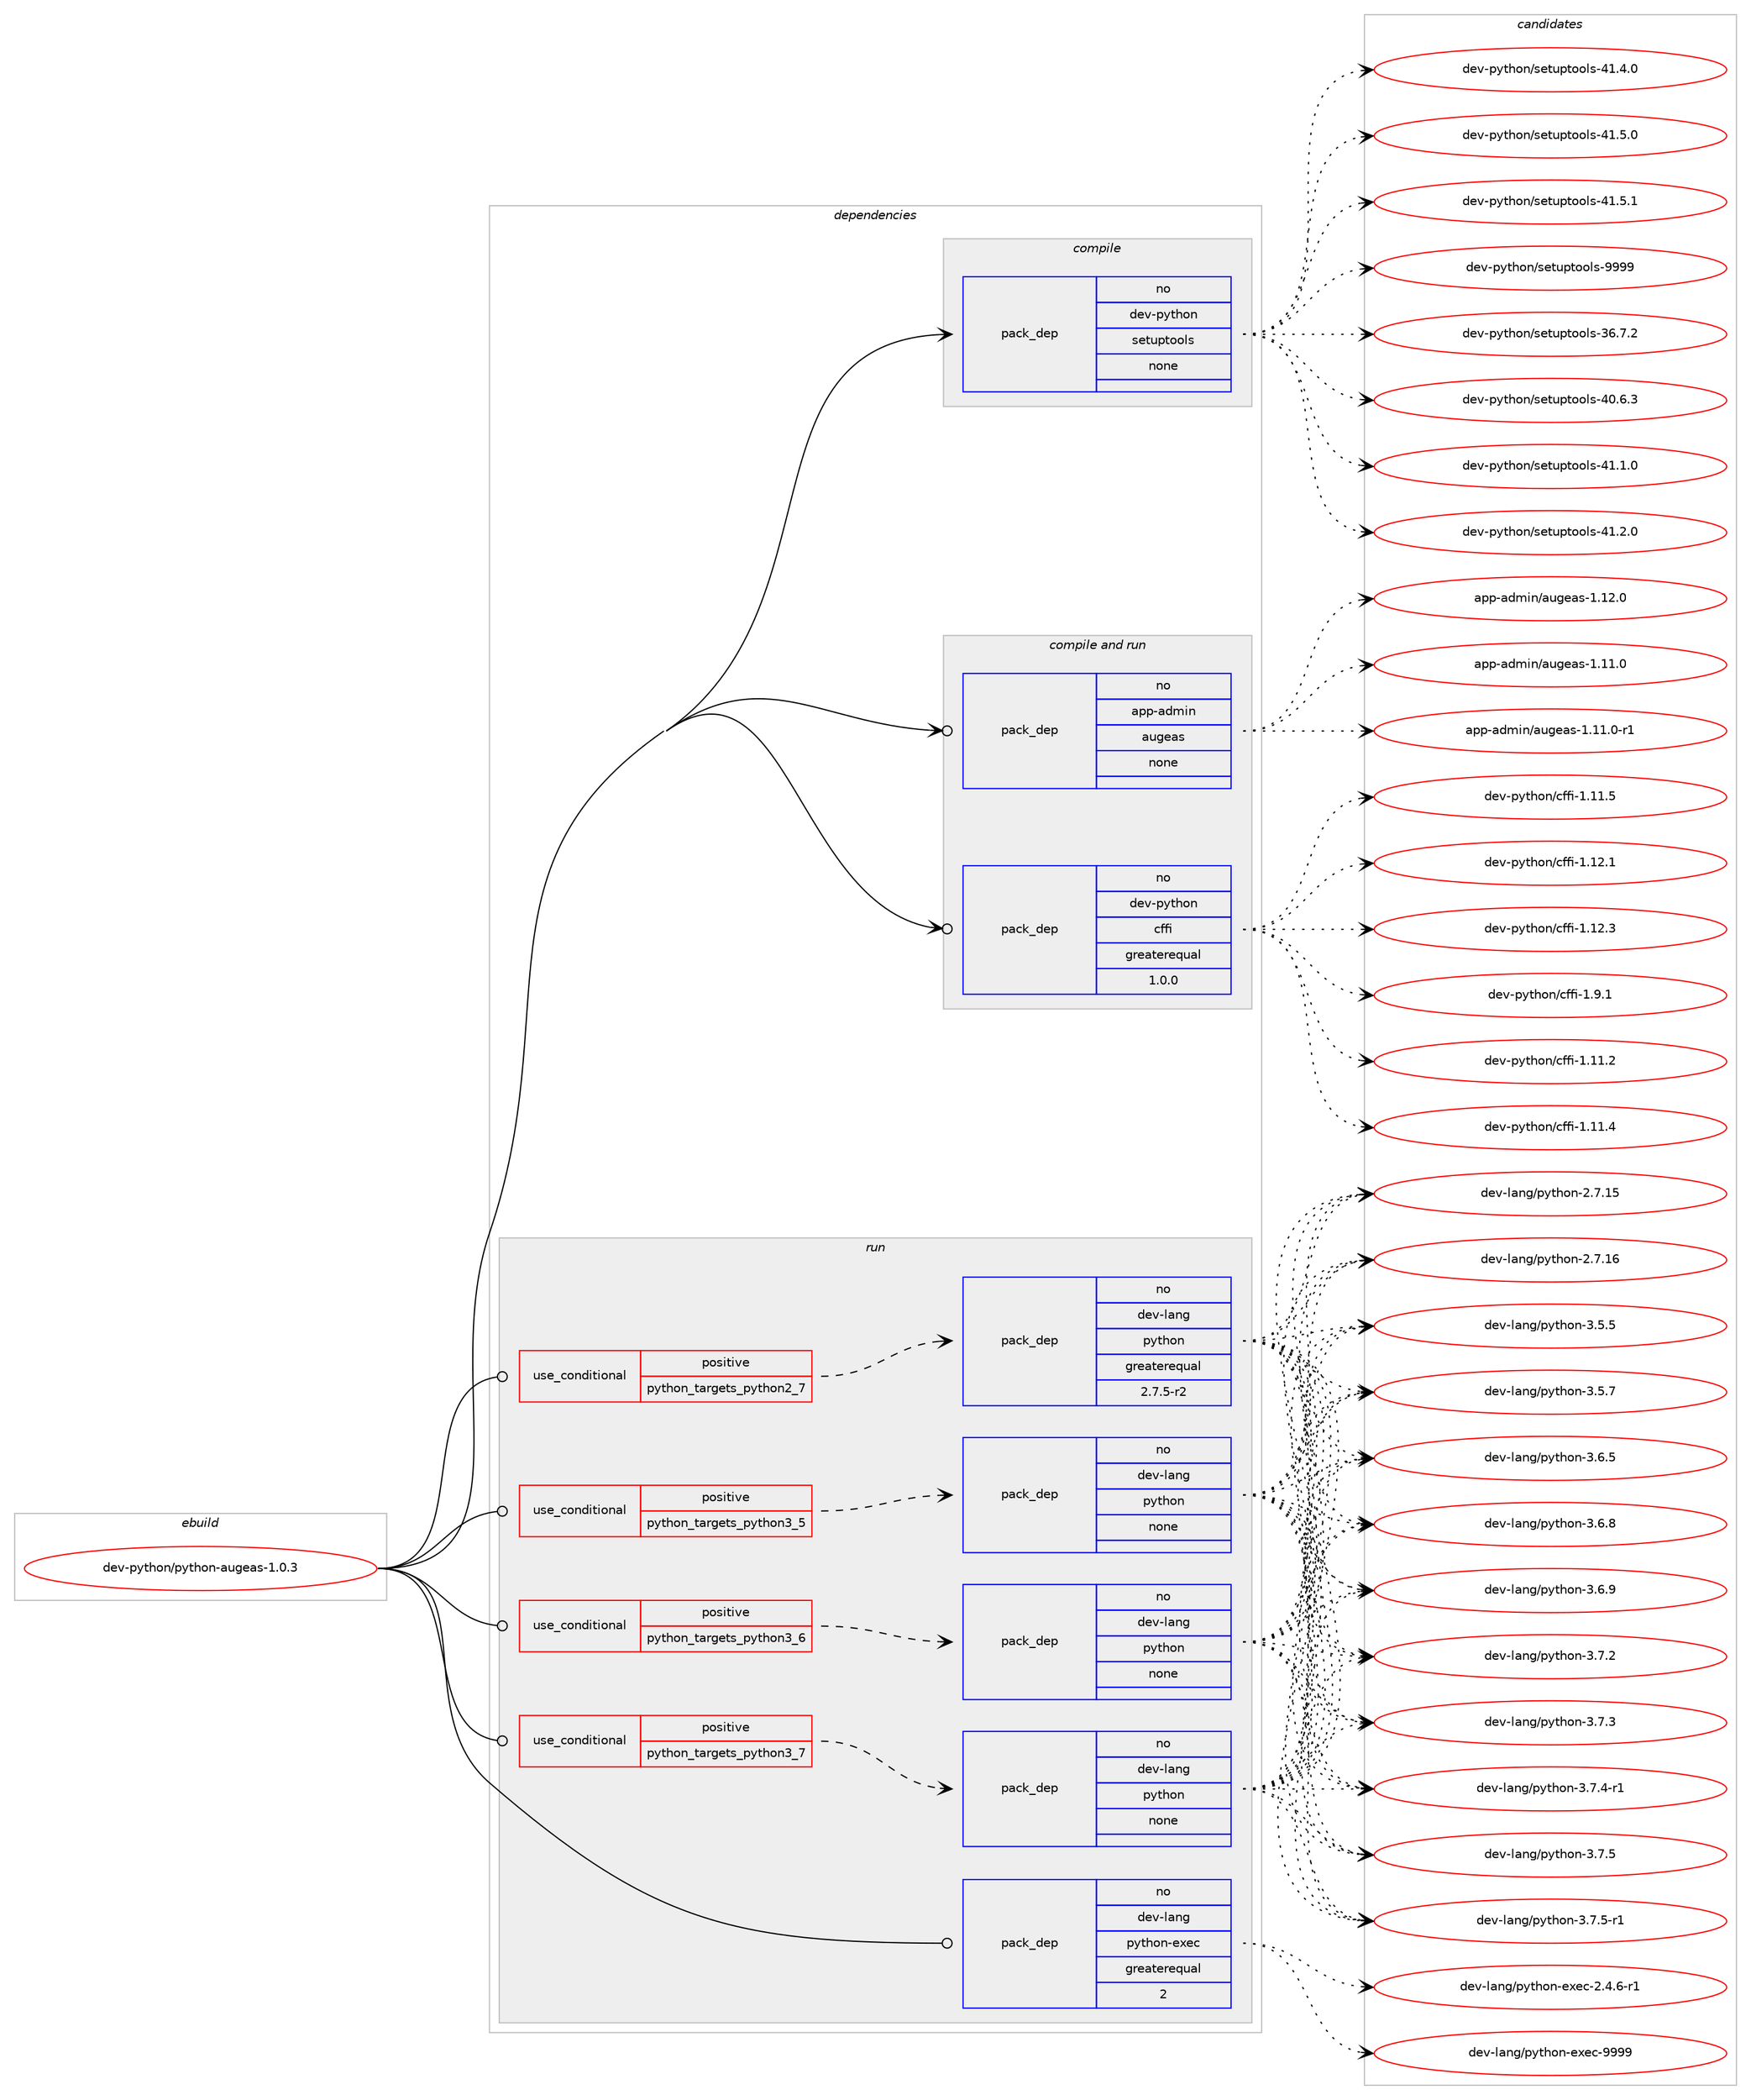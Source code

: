 digraph prolog {

# *************
# Graph options
# *************

newrank=true;
concentrate=true;
compound=true;
graph [rankdir=LR,fontname=Helvetica,fontsize=10,ranksep=1.5];#, ranksep=2.5, nodesep=0.2];
edge  [arrowhead=vee];
node  [fontname=Helvetica,fontsize=10];

# **********
# The ebuild
# **********

subgraph cluster_leftcol {
color=gray;
rank=same;
label=<<i>ebuild</i>>;
id [label="dev-python/python-augeas-1.0.3", color=red, width=4, href="../dev-python/python-augeas-1.0.3.svg"];
}

# ****************
# The dependencies
# ****************

subgraph cluster_midcol {
color=gray;
label=<<i>dependencies</i>>;
subgraph cluster_compile {
fillcolor="#eeeeee";
style=filled;
label=<<i>compile</i>>;
subgraph pack470969 {
dependency630110 [label=<<TABLE BORDER="0" CELLBORDER="1" CELLSPACING="0" CELLPADDING="4" WIDTH="220"><TR><TD ROWSPAN="6" CELLPADDING="30">pack_dep</TD></TR><TR><TD WIDTH="110">no</TD></TR><TR><TD>dev-python</TD></TR><TR><TD>setuptools</TD></TR><TR><TD>none</TD></TR><TR><TD></TD></TR></TABLE>>, shape=none, color=blue];
}
id:e -> dependency630110:w [weight=20,style="solid",arrowhead="vee"];
}
subgraph cluster_compileandrun {
fillcolor="#eeeeee";
style=filled;
label=<<i>compile and run</i>>;
subgraph pack470970 {
dependency630111 [label=<<TABLE BORDER="0" CELLBORDER="1" CELLSPACING="0" CELLPADDING="4" WIDTH="220"><TR><TD ROWSPAN="6" CELLPADDING="30">pack_dep</TD></TR><TR><TD WIDTH="110">no</TD></TR><TR><TD>app-admin</TD></TR><TR><TD>augeas</TD></TR><TR><TD>none</TD></TR><TR><TD></TD></TR></TABLE>>, shape=none, color=blue];
}
id:e -> dependency630111:w [weight=20,style="solid",arrowhead="odotvee"];
subgraph pack470971 {
dependency630112 [label=<<TABLE BORDER="0" CELLBORDER="1" CELLSPACING="0" CELLPADDING="4" WIDTH="220"><TR><TD ROWSPAN="6" CELLPADDING="30">pack_dep</TD></TR><TR><TD WIDTH="110">no</TD></TR><TR><TD>dev-python</TD></TR><TR><TD>cffi</TD></TR><TR><TD>greaterequal</TD></TR><TR><TD>1.0.0</TD></TR></TABLE>>, shape=none, color=blue];
}
id:e -> dependency630112:w [weight=20,style="solid",arrowhead="odotvee"];
}
subgraph cluster_run {
fillcolor="#eeeeee";
style=filled;
label=<<i>run</i>>;
subgraph cond147274 {
dependency630113 [label=<<TABLE BORDER="0" CELLBORDER="1" CELLSPACING="0" CELLPADDING="4"><TR><TD ROWSPAN="3" CELLPADDING="10">use_conditional</TD></TR><TR><TD>positive</TD></TR><TR><TD>python_targets_python2_7</TD></TR></TABLE>>, shape=none, color=red];
subgraph pack470972 {
dependency630114 [label=<<TABLE BORDER="0" CELLBORDER="1" CELLSPACING="0" CELLPADDING="4" WIDTH="220"><TR><TD ROWSPAN="6" CELLPADDING="30">pack_dep</TD></TR><TR><TD WIDTH="110">no</TD></TR><TR><TD>dev-lang</TD></TR><TR><TD>python</TD></TR><TR><TD>greaterequal</TD></TR><TR><TD>2.7.5-r2</TD></TR></TABLE>>, shape=none, color=blue];
}
dependency630113:e -> dependency630114:w [weight=20,style="dashed",arrowhead="vee"];
}
id:e -> dependency630113:w [weight=20,style="solid",arrowhead="odot"];
subgraph cond147275 {
dependency630115 [label=<<TABLE BORDER="0" CELLBORDER="1" CELLSPACING="0" CELLPADDING="4"><TR><TD ROWSPAN="3" CELLPADDING="10">use_conditional</TD></TR><TR><TD>positive</TD></TR><TR><TD>python_targets_python3_5</TD></TR></TABLE>>, shape=none, color=red];
subgraph pack470973 {
dependency630116 [label=<<TABLE BORDER="0" CELLBORDER="1" CELLSPACING="0" CELLPADDING="4" WIDTH="220"><TR><TD ROWSPAN="6" CELLPADDING="30">pack_dep</TD></TR><TR><TD WIDTH="110">no</TD></TR><TR><TD>dev-lang</TD></TR><TR><TD>python</TD></TR><TR><TD>none</TD></TR><TR><TD></TD></TR></TABLE>>, shape=none, color=blue];
}
dependency630115:e -> dependency630116:w [weight=20,style="dashed",arrowhead="vee"];
}
id:e -> dependency630115:w [weight=20,style="solid",arrowhead="odot"];
subgraph cond147276 {
dependency630117 [label=<<TABLE BORDER="0" CELLBORDER="1" CELLSPACING="0" CELLPADDING="4"><TR><TD ROWSPAN="3" CELLPADDING="10">use_conditional</TD></TR><TR><TD>positive</TD></TR><TR><TD>python_targets_python3_6</TD></TR></TABLE>>, shape=none, color=red];
subgraph pack470974 {
dependency630118 [label=<<TABLE BORDER="0" CELLBORDER="1" CELLSPACING="0" CELLPADDING="4" WIDTH="220"><TR><TD ROWSPAN="6" CELLPADDING="30">pack_dep</TD></TR><TR><TD WIDTH="110">no</TD></TR><TR><TD>dev-lang</TD></TR><TR><TD>python</TD></TR><TR><TD>none</TD></TR><TR><TD></TD></TR></TABLE>>, shape=none, color=blue];
}
dependency630117:e -> dependency630118:w [weight=20,style="dashed",arrowhead="vee"];
}
id:e -> dependency630117:w [weight=20,style="solid",arrowhead="odot"];
subgraph cond147277 {
dependency630119 [label=<<TABLE BORDER="0" CELLBORDER="1" CELLSPACING="0" CELLPADDING="4"><TR><TD ROWSPAN="3" CELLPADDING="10">use_conditional</TD></TR><TR><TD>positive</TD></TR><TR><TD>python_targets_python3_7</TD></TR></TABLE>>, shape=none, color=red];
subgraph pack470975 {
dependency630120 [label=<<TABLE BORDER="0" CELLBORDER="1" CELLSPACING="0" CELLPADDING="4" WIDTH="220"><TR><TD ROWSPAN="6" CELLPADDING="30">pack_dep</TD></TR><TR><TD WIDTH="110">no</TD></TR><TR><TD>dev-lang</TD></TR><TR><TD>python</TD></TR><TR><TD>none</TD></TR><TR><TD></TD></TR></TABLE>>, shape=none, color=blue];
}
dependency630119:e -> dependency630120:w [weight=20,style="dashed",arrowhead="vee"];
}
id:e -> dependency630119:w [weight=20,style="solid",arrowhead="odot"];
subgraph pack470976 {
dependency630121 [label=<<TABLE BORDER="0" CELLBORDER="1" CELLSPACING="0" CELLPADDING="4" WIDTH="220"><TR><TD ROWSPAN="6" CELLPADDING="30">pack_dep</TD></TR><TR><TD WIDTH="110">no</TD></TR><TR><TD>dev-lang</TD></TR><TR><TD>python-exec</TD></TR><TR><TD>greaterequal</TD></TR><TR><TD>2</TD></TR></TABLE>>, shape=none, color=blue];
}
id:e -> dependency630121:w [weight=20,style="solid",arrowhead="odot"];
}
}

# **************
# The candidates
# **************

subgraph cluster_choices {
rank=same;
color=gray;
label=<<i>candidates</i>>;

subgraph choice470969 {
color=black;
nodesep=1;
choice100101118451121211161041111104711510111611711211611111110811545515446554650 [label="dev-python/setuptools-36.7.2", color=red, width=4,href="../dev-python/setuptools-36.7.2.svg"];
choice100101118451121211161041111104711510111611711211611111110811545524846544651 [label="dev-python/setuptools-40.6.3", color=red, width=4,href="../dev-python/setuptools-40.6.3.svg"];
choice100101118451121211161041111104711510111611711211611111110811545524946494648 [label="dev-python/setuptools-41.1.0", color=red, width=4,href="../dev-python/setuptools-41.1.0.svg"];
choice100101118451121211161041111104711510111611711211611111110811545524946504648 [label="dev-python/setuptools-41.2.0", color=red, width=4,href="../dev-python/setuptools-41.2.0.svg"];
choice100101118451121211161041111104711510111611711211611111110811545524946524648 [label="dev-python/setuptools-41.4.0", color=red, width=4,href="../dev-python/setuptools-41.4.0.svg"];
choice100101118451121211161041111104711510111611711211611111110811545524946534648 [label="dev-python/setuptools-41.5.0", color=red, width=4,href="../dev-python/setuptools-41.5.0.svg"];
choice100101118451121211161041111104711510111611711211611111110811545524946534649 [label="dev-python/setuptools-41.5.1", color=red, width=4,href="../dev-python/setuptools-41.5.1.svg"];
choice10010111845112121116104111110471151011161171121161111111081154557575757 [label="dev-python/setuptools-9999", color=red, width=4,href="../dev-python/setuptools-9999.svg"];
dependency630110:e -> choice100101118451121211161041111104711510111611711211611111110811545515446554650:w [style=dotted,weight="100"];
dependency630110:e -> choice100101118451121211161041111104711510111611711211611111110811545524846544651:w [style=dotted,weight="100"];
dependency630110:e -> choice100101118451121211161041111104711510111611711211611111110811545524946494648:w [style=dotted,weight="100"];
dependency630110:e -> choice100101118451121211161041111104711510111611711211611111110811545524946504648:w [style=dotted,weight="100"];
dependency630110:e -> choice100101118451121211161041111104711510111611711211611111110811545524946524648:w [style=dotted,weight="100"];
dependency630110:e -> choice100101118451121211161041111104711510111611711211611111110811545524946534648:w [style=dotted,weight="100"];
dependency630110:e -> choice100101118451121211161041111104711510111611711211611111110811545524946534649:w [style=dotted,weight="100"];
dependency630110:e -> choice10010111845112121116104111110471151011161171121161111111081154557575757:w [style=dotted,weight="100"];
}
subgraph choice470970 {
color=black;
nodesep=1;
choice97112112459710010910511047971171031019711545494649494648 [label="app-admin/augeas-1.11.0", color=red, width=4,href="../app-admin/augeas-1.11.0.svg"];
choice971121124597100109105110479711710310197115454946494946484511449 [label="app-admin/augeas-1.11.0-r1", color=red, width=4,href="../app-admin/augeas-1.11.0-r1.svg"];
choice97112112459710010910511047971171031019711545494649504648 [label="app-admin/augeas-1.12.0", color=red, width=4,href="../app-admin/augeas-1.12.0.svg"];
dependency630111:e -> choice97112112459710010910511047971171031019711545494649494648:w [style=dotted,weight="100"];
dependency630111:e -> choice971121124597100109105110479711710310197115454946494946484511449:w [style=dotted,weight="100"];
dependency630111:e -> choice97112112459710010910511047971171031019711545494649504648:w [style=dotted,weight="100"];
}
subgraph choice470971 {
color=black;
nodesep=1;
choice10010111845112121116104111110479910210210545494649494650 [label="dev-python/cffi-1.11.2", color=red, width=4,href="../dev-python/cffi-1.11.2.svg"];
choice10010111845112121116104111110479910210210545494649494652 [label="dev-python/cffi-1.11.4", color=red, width=4,href="../dev-python/cffi-1.11.4.svg"];
choice10010111845112121116104111110479910210210545494649494653 [label="dev-python/cffi-1.11.5", color=red, width=4,href="../dev-python/cffi-1.11.5.svg"];
choice10010111845112121116104111110479910210210545494649504649 [label="dev-python/cffi-1.12.1", color=red, width=4,href="../dev-python/cffi-1.12.1.svg"];
choice10010111845112121116104111110479910210210545494649504651 [label="dev-python/cffi-1.12.3", color=red, width=4,href="../dev-python/cffi-1.12.3.svg"];
choice100101118451121211161041111104799102102105454946574649 [label="dev-python/cffi-1.9.1", color=red, width=4,href="../dev-python/cffi-1.9.1.svg"];
dependency630112:e -> choice10010111845112121116104111110479910210210545494649494650:w [style=dotted,weight="100"];
dependency630112:e -> choice10010111845112121116104111110479910210210545494649494652:w [style=dotted,weight="100"];
dependency630112:e -> choice10010111845112121116104111110479910210210545494649494653:w [style=dotted,weight="100"];
dependency630112:e -> choice10010111845112121116104111110479910210210545494649504649:w [style=dotted,weight="100"];
dependency630112:e -> choice10010111845112121116104111110479910210210545494649504651:w [style=dotted,weight="100"];
dependency630112:e -> choice100101118451121211161041111104799102102105454946574649:w [style=dotted,weight="100"];
}
subgraph choice470972 {
color=black;
nodesep=1;
choice10010111845108971101034711212111610411111045504655464953 [label="dev-lang/python-2.7.15", color=red, width=4,href="../dev-lang/python-2.7.15.svg"];
choice10010111845108971101034711212111610411111045504655464954 [label="dev-lang/python-2.7.16", color=red, width=4,href="../dev-lang/python-2.7.16.svg"];
choice100101118451089711010347112121116104111110455146534653 [label="dev-lang/python-3.5.5", color=red, width=4,href="../dev-lang/python-3.5.5.svg"];
choice100101118451089711010347112121116104111110455146534655 [label="dev-lang/python-3.5.7", color=red, width=4,href="../dev-lang/python-3.5.7.svg"];
choice100101118451089711010347112121116104111110455146544653 [label="dev-lang/python-3.6.5", color=red, width=4,href="../dev-lang/python-3.6.5.svg"];
choice100101118451089711010347112121116104111110455146544656 [label="dev-lang/python-3.6.8", color=red, width=4,href="../dev-lang/python-3.6.8.svg"];
choice100101118451089711010347112121116104111110455146544657 [label="dev-lang/python-3.6.9", color=red, width=4,href="../dev-lang/python-3.6.9.svg"];
choice100101118451089711010347112121116104111110455146554650 [label="dev-lang/python-3.7.2", color=red, width=4,href="../dev-lang/python-3.7.2.svg"];
choice100101118451089711010347112121116104111110455146554651 [label="dev-lang/python-3.7.3", color=red, width=4,href="../dev-lang/python-3.7.3.svg"];
choice1001011184510897110103471121211161041111104551465546524511449 [label="dev-lang/python-3.7.4-r1", color=red, width=4,href="../dev-lang/python-3.7.4-r1.svg"];
choice100101118451089711010347112121116104111110455146554653 [label="dev-lang/python-3.7.5", color=red, width=4,href="../dev-lang/python-3.7.5.svg"];
choice1001011184510897110103471121211161041111104551465546534511449 [label="dev-lang/python-3.7.5-r1", color=red, width=4,href="../dev-lang/python-3.7.5-r1.svg"];
dependency630114:e -> choice10010111845108971101034711212111610411111045504655464953:w [style=dotted,weight="100"];
dependency630114:e -> choice10010111845108971101034711212111610411111045504655464954:w [style=dotted,weight="100"];
dependency630114:e -> choice100101118451089711010347112121116104111110455146534653:w [style=dotted,weight="100"];
dependency630114:e -> choice100101118451089711010347112121116104111110455146534655:w [style=dotted,weight="100"];
dependency630114:e -> choice100101118451089711010347112121116104111110455146544653:w [style=dotted,weight="100"];
dependency630114:e -> choice100101118451089711010347112121116104111110455146544656:w [style=dotted,weight="100"];
dependency630114:e -> choice100101118451089711010347112121116104111110455146544657:w [style=dotted,weight="100"];
dependency630114:e -> choice100101118451089711010347112121116104111110455146554650:w [style=dotted,weight="100"];
dependency630114:e -> choice100101118451089711010347112121116104111110455146554651:w [style=dotted,weight="100"];
dependency630114:e -> choice1001011184510897110103471121211161041111104551465546524511449:w [style=dotted,weight="100"];
dependency630114:e -> choice100101118451089711010347112121116104111110455146554653:w [style=dotted,weight="100"];
dependency630114:e -> choice1001011184510897110103471121211161041111104551465546534511449:w [style=dotted,weight="100"];
}
subgraph choice470973 {
color=black;
nodesep=1;
choice10010111845108971101034711212111610411111045504655464953 [label="dev-lang/python-2.7.15", color=red, width=4,href="../dev-lang/python-2.7.15.svg"];
choice10010111845108971101034711212111610411111045504655464954 [label="dev-lang/python-2.7.16", color=red, width=4,href="../dev-lang/python-2.7.16.svg"];
choice100101118451089711010347112121116104111110455146534653 [label="dev-lang/python-3.5.5", color=red, width=4,href="../dev-lang/python-3.5.5.svg"];
choice100101118451089711010347112121116104111110455146534655 [label="dev-lang/python-3.5.7", color=red, width=4,href="../dev-lang/python-3.5.7.svg"];
choice100101118451089711010347112121116104111110455146544653 [label="dev-lang/python-3.6.5", color=red, width=4,href="../dev-lang/python-3.6.5.svg"];
choice100101118451089711010347112121116104111110455146544656 [label="dev-lang/python-3.6.8", color=red, width=4,href="../dev-lang/python-3.6.8.svg"];
choice100101118451089711010347112121116104111110455146544657 [label="dev-lang/python-3.6.9", color=red, width=4,href="../dev-lang/python-3.6.9.svg"];
choice100101118451089711010347112121116104111110455146554650 [label="dev-lang/python-3.7.2", color=red, width=4,href="../dev-lang/python-3.7.2.svg"];
choice100101118451089711010347112121116104111110455146554651 [label="dev-lang/python-3.7.3", color=red, width=4,href="../dev-lang/python-3.7.3.svg"];
choice1001011184510897110103471121211161041111104551465546524511449 [label="dev-lang/python-3.7.4-r1", color=red, width=4,href="../dev-lang/python-3.7.4-r1.svg"];
choice100101118451089711010347112121116104111110455146554653 [label="dev-lang/python-3.7.5", color=red, width=4,href="../dev-lang/python-3.7.5.svg"];
choice1001011184510897110103471121211161041111104551465546534511449 [label="dev-lang/python-3.7.5-r1", color=red, width=4,href="../dev-lang/python-3.7.5-r1.svg"];
dependency630116:e -> choice10010111845108971101034711212111610411111045504655464953:w [style=dotted,weight="100"];
dependency630116:e -> choice10010111845108971101034711212111610411111045504655464954:w [style=dotted,weight="100"];
dependency630116:e -> choice100101118451089711010347112121116104111110455146534653:w [style=dotted,weight="100"];
dependency630116:e -> choice100101118451089711010347112121116104111110455146534655:w [style=dotted,weight="100"];
dependency630116:e -> choice100101118451089711010347112121116104111110455146544653:w [style=dotted,weight="100"];
dependency630116:e -> choice100101118451089711010347112121116104111110455146544656:w [style=dotted,weight="100"];
dependency630116:e -> choice100101118451089711010347112121116104111110455146544657:w [style=dotted,weight="100"];
dependency630116:e -> choice100101118451089711010347112121116104111110455146554650:w [style=dotted,weight="100"];
dependency630116:e -> choice100101118451089711010347112121116104111110455146554651:w [style=dotted,weight="100"];
dependency630116:e -> choice1001011184510897110103471121211161041111104551465546524511449:w [style=dotted,weight="100"];
dependency630116:e -> choice100101118451089711010347112121116104111110455146554653:w [style=dotted,weight="100"];
dependency630116:e -> choice1001011184510897110103471121211161041111104551465546534511449:w [style=dotted,weight="100"];
}
subgraph choice470974 {
color=black;
nodesep=1;
choice10010111845108971101034711212111610411111045504655464953 [label="dev-lang/python-2.7.15", color=red, width=4,href="../dev-lang/python-2.7.15.svg"];
choice10010111845108971101034711212111610411111045504655464954 [label="dev-lang/python-2.7.16", color=red, width=4,href="../dev-lang/python-2.7.16.svg"];
choice100101118451089711010347112121116104111110455146534653 [label="dev-lang/python-3.5.5", color=red, width=4,href="../dev-lang/python-3.5.5.svg"];
choice100101118451089711010347112121116104111110455146534655 [label="dev-lang/python-3.5.7", color=red, width=4,href="../dev-lang/python-3.5.7.svg"];
choice100101118451089711010347112121116104111110455146544653 [label="dev-lang/python-3.6.5", color=red, width=4,href="../dev-lang/python-3.6.5.svg"];
choice100101118451089711010347112121116104111110455146544656 [label="dev-lang/python-3.6.8", color=red, width=4,href="../dev-lang/python-3.6.8.svg"];
choice100101118451089711010347112121116104111110455146544657 [label="dev-lang/python-3.6.9", color=red, width=4,href="../dev-lang/python-3.6.9.svg"];
choice100101118451089711010347112121116104111110455146554650 [label="dev-lang/python-3.7.2", color=red, width=4,href="../dev-lang/python-3.7.2.svg"];
choice100101118451089711010347112121116104111110455146554651 [label="dev-lang/python-3.7.3", color=red, width=4,href="../dev-lang/python-3.7.3.svg"];
choice1001011184510897110103471121211161041111104551465546524511449 [label="dev-lang/python-3.7.4-r1", color=red, width=4,href="../dev-lang/python-3.7.4-r1.svg"];
choice100101118451089711010347112121116104111110455146554653 [label="dev-lang/python-3.7.5", color=red, width=4,href="../dev-lang/python-3.7.5.svg"];
choice1001011184510897110103471121211161041111104551465546534511449 [label="dev-lang/python-3.7.5-r1", color=red, width=4,href="../dev-lang/python-3.7.5-r1.svg"];
dependency630118:e -> choice10010111845108971101034711212111610411111045504655464953:w [style=dotted,weight="100"];
dependency630118:e -> choice10010111845108971101034711212111610411111045504655464954:w [style=dotted,weight="100"];
dependency630118:e -> choice100101118451089711010347112121116104111110455146534653:w [style=dotted,weight="100"];
dependency630118:e -> choice100101118451089711010347112121116104111110455146534655:w [style=dotted,weight="100"];
dependency630118:e -> choice100101118451089711010347112121116104111110455146544653:w [style=dotted,weight="100"];
dependency630118:e -> choice100101118451089711010347112121116104111110455146544656:w [style=dotted,weight="100"];
dependency630118:e -> choice100101118451089711010347112121116104111110455146544657:w [style=dotted,weight="100"];
dependency630118:e -> choice100101118451089711010347112121116104111110455146554650:w [style=dotted,weight="100"];
dependency630118:e -> choice100101118451089711010347112121116104111110455146554651:w [style=dotted,weight="100"];
dependency630118:e -> choice1001011184510897110103471121211161041111104551465546524511449:w [style=dotted,weight="100"];
dependency630118:e -> choice100101118451089711010347112121116104111110455146554653:w [style=dotted,weight="100"];
dependency630118:e -> choice1001011184510897110103471121211161041111104551465546534511449:w [style=dotted,weight="100"];
}
subgraph choice470975 {
color=black;
nodesep=1;
choice10010111845108971101034711212111610411111045504655464953 [label="dev-lang/python-2.7.15", color=red, width=4,href="../dev-lang/python-2.7.15.svg"];
choice10010111845108971101034711212111610411111045504655464954 [label="dev-lang/python-2.7.16", color=red, width=4,href="../dev-lang/python-2.7.16.svg"];
choice100101118451089711010347112121116104111110455146534653 [label="dev-lang/python-3.5.5", color=red, width=4,href="../dev-lang/python-3.5.5.svg"];
choice100101118451089711010347112121116104111110455146534655 [label="dev-lang/python-3.5.7", color=red, width=4,href="../dev-lang/python-3.5.7.svg"];
choice100101118451089711010347112121116104111110455146544653 [label="dev-lang/python-3.6.5", color=red, width=4,href="../dev-lang/python-3.6.5.svg"];
choice100101118451089711010347112121116104111110455146544656 [label="dev-lang/python-3.6.8", color=red, width=4,href="../dev-lang/python-3.6.8.svg"];
choice100101118451089711010347112121116104111110455146544657 [label="dev-lang/python-3.6.9", color=red, width=4,href="../dev-lang/python-3.6.9.svg"];
choice100101118451089711010347112121116104111110455146554650 [label="dev-lang/python-3.7.2", color=red, width=4,href="../dev-lang/python-3.7.2.svg"];
choice100101118451089711010347112121116104111110455146554651 [label="dev-lang/python-3.7.3", color=red, width=4,href="../dev-lang/python-3.7.3.svg"];
choice1001011184510897110103471121211161041111104551465546524511449 [label="dev-lang/python-3.7.4-r1", color=red, width=4,href="../dev-lang/python-3.7.4-r1.svg"];
choice100101118451089711010347112121116104111110455146554653 [label="dev-lang/python-3.7.5", color=red, width=4,href="../dev-lang/python-3.7.5.svg"];
choice1001011184510897110103471121211161041111104551465546534511449 [label="dev-lang/python-3.7.5-r1", color=red, width=4,href="../dev-lang/python-3.7.5-r1.svg"];
dependency630120:e -> choice10010111845108971101034711212111610411111045504655464953:w [style=dotted,weight="100"];
dependency630120:e -> choice10010111845108971101034711212111610411111045504655464954:w [style=dotted,weight="100"];
dependency630120:e -> choice100101118451089711010347112121116104111110455146534653:w [style=dotted,weight="100"];
dependency630120:e -> choice100101118451089711010347112121116104111110455146534655:w [style=dotted,weight="100"];
dependency630120:e -> choice100101118451089711010347112121116104111110455146544653:w [style=dotted,weight="100"];
dependency630120:e -> choice100101118451089711010347112121116104111110455146544656:w [style=dotted,weight="100"];
dependency630120:e -> choice100101118451089711010347112121116104111110455146544657:w [style=dotted,weight="100"];
dependency630120:e -> choice100101118451089711010347112121116104111110455146554650:w [style=dotted,weight="100"];
dependency630120:e -> choice100101118451089711010347112121116104111110455146554651:w [style=dotted,weight="100"];
dependency630120:e -> choice1001011184510897110103471121211161041111104551465546524511449:w [style=dotted,weight="100"];
dependency630120:e -> choice100101118451089711010347112121116104111110455146554653:w [style=dotted,weight="100"];
dependency630120:e -> choice1001011184510897110103471121211161041111104551465546534511449:w [style=dotted,weight="100"];
}
subgraph choice470976 {
color=black;
nodesep=1;
choice10010111845108971101034711212111610411111045101120101994550465246544511449 [label="dev-lang/python-exec-2.4.6-r1", color=red, width=4,href="../dev-lang/python-exec-2.4.6-r1.svg"];
choice10010111845108971101034711212111610411111045101120101994557575757 [label="dev-lang/python-exec-9999", color=red, width=4,href="../dev-lang/python-exec-9999.svg"];
dependency630121:e -> choice10010111845108971101034711212111610411111045101120101994550465246544511449:w [style=dotted,weight="100"];
dependency630121:e -> choice10010111845108971101034711212111610411111045101120101994557575757:w [style=dotted,weight="100"];
}
}

}

